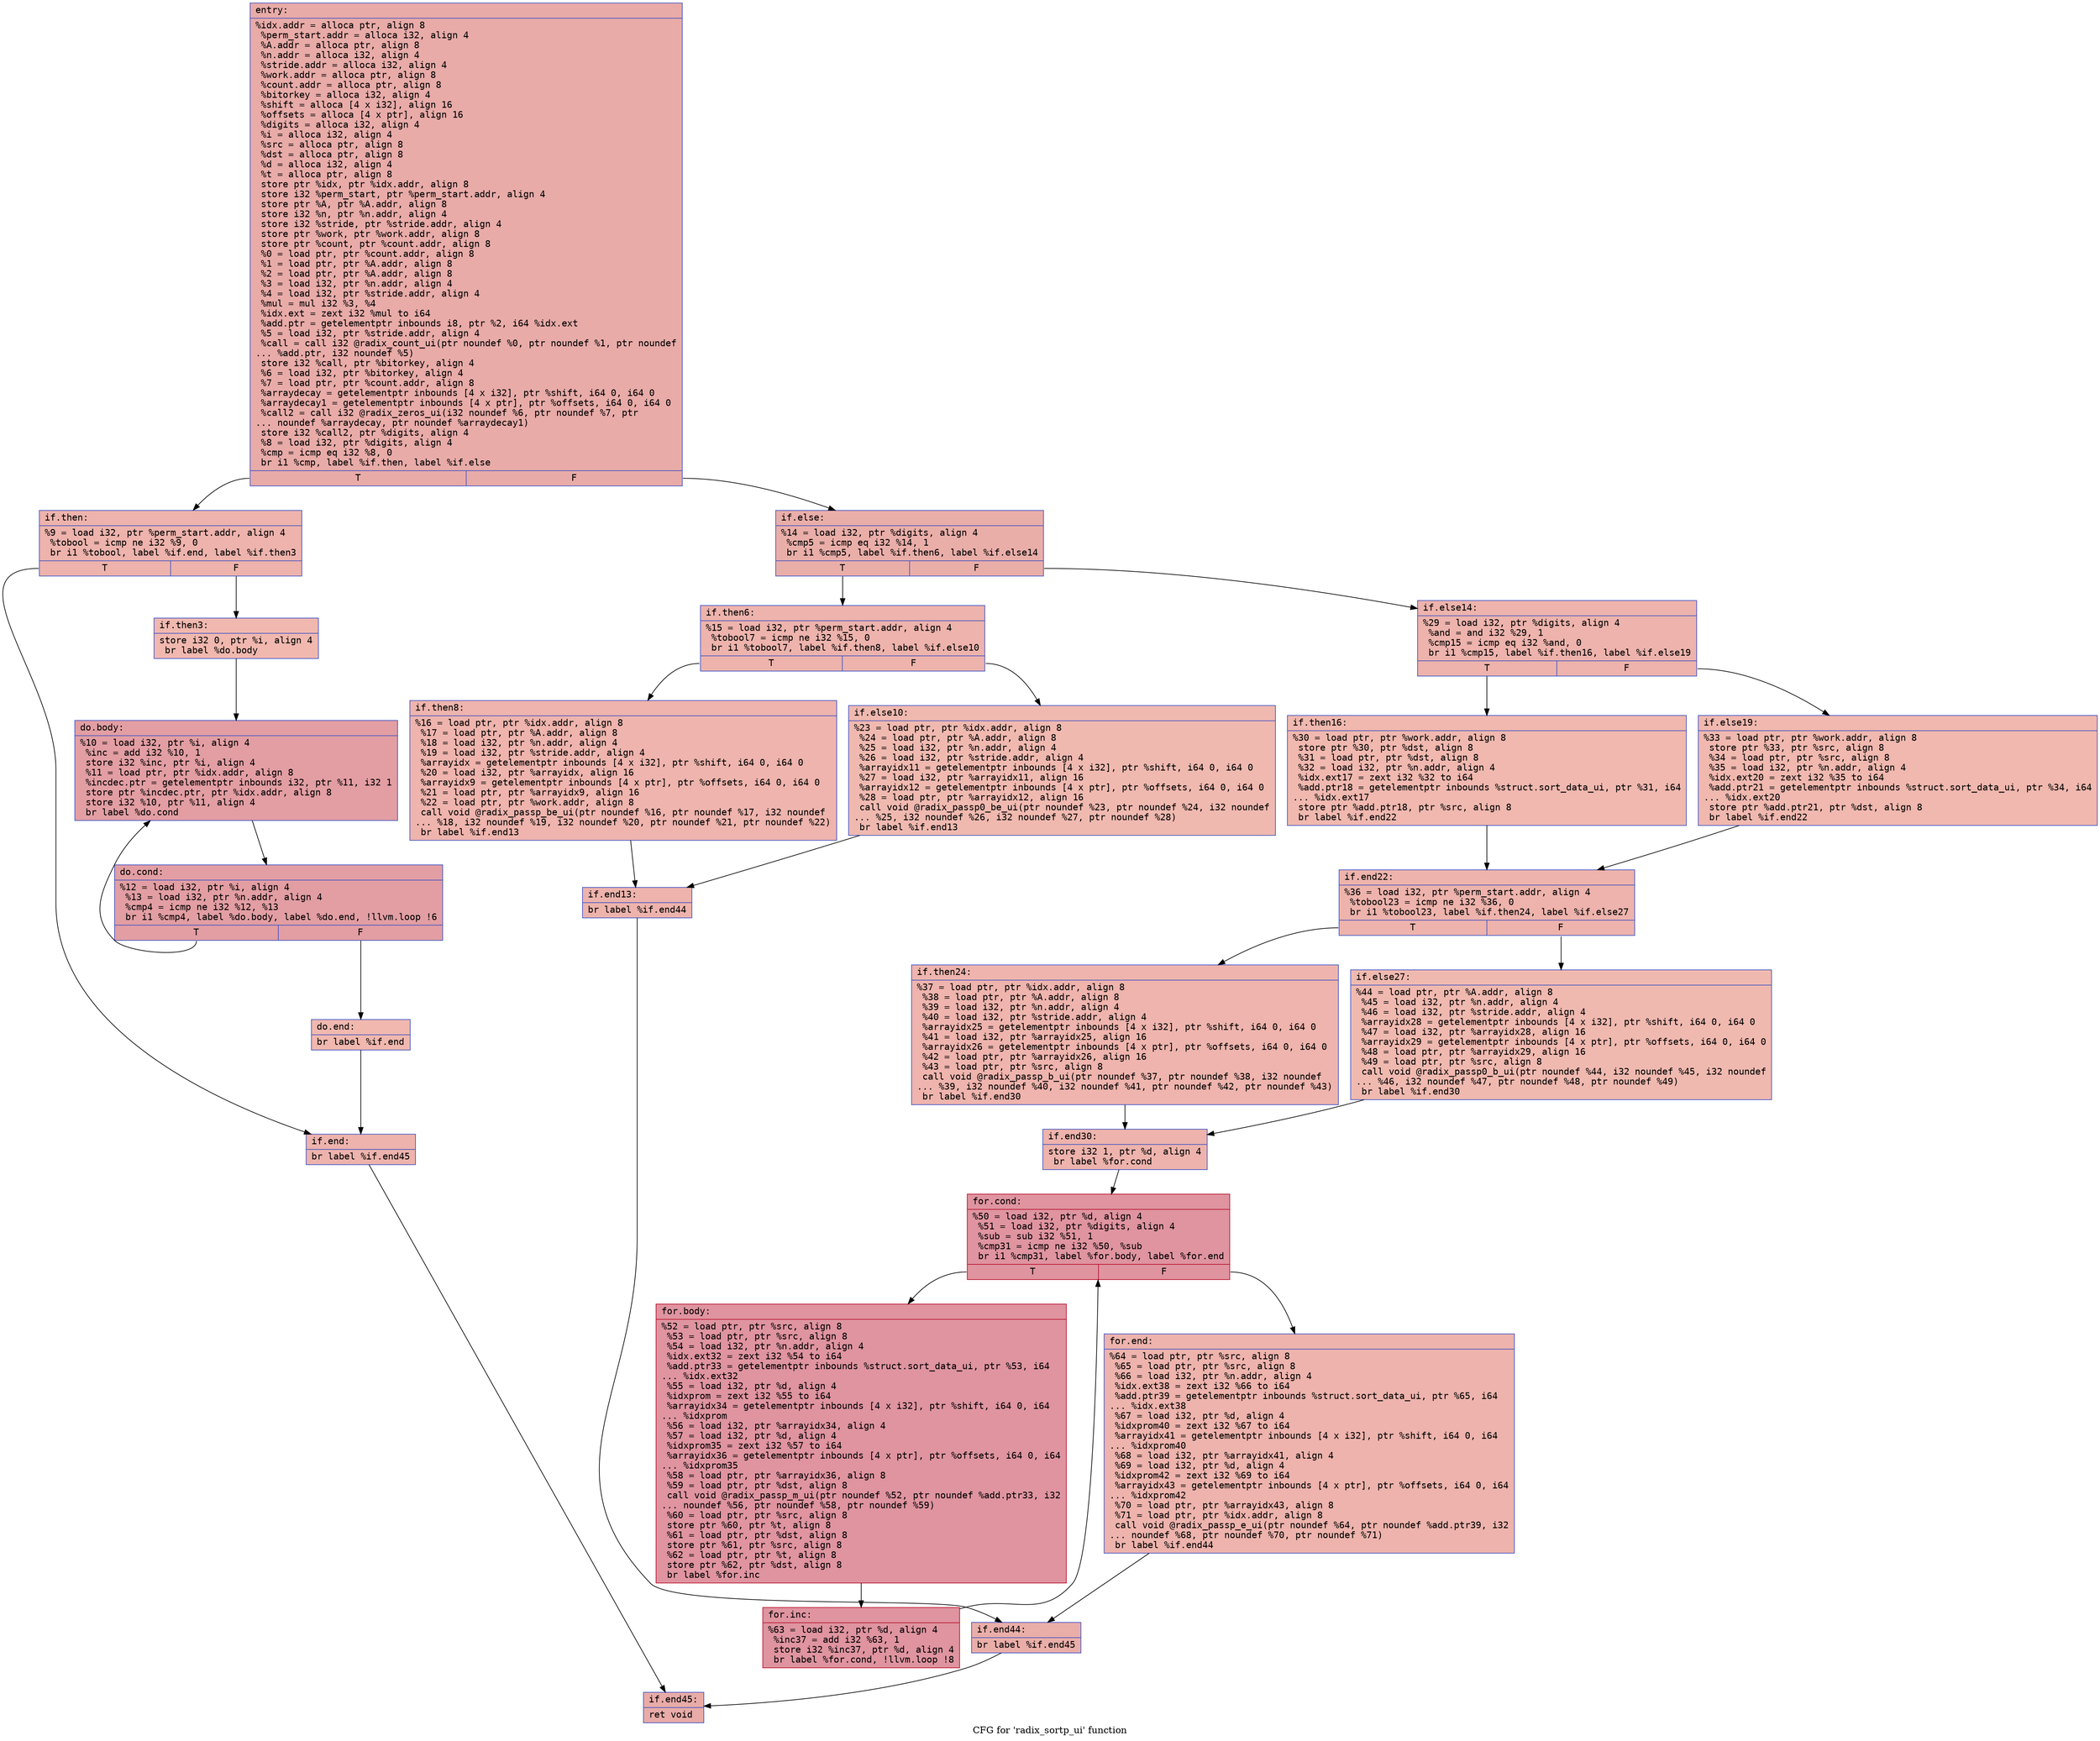 digraph "CFG for 'radix_sortp_ui' function" {
	label="CFG for 'radix_sortp_ui' function";

	Node0x5564aade8280 [shape=record,color="#3d50c3ff", style=filled, fillcolor="#cc403a70" fontname="Courier",label="{entry:\l|  %idx.addr = alloca ptr, align 8\l  %perm_start.addr = alloca i32, align 4\l  %A.addr = alloca ptr, align 8\l  %n.addr = alloca i32, align 4\l  %stride.addr = alloca i32, align 4\l  %work.addr = alloca ptr, align 8\l  %count.addr = alloca ptr, align 8\l  %bitorkey = alloca i32, align 4\l  %shift = alloca [4 x i32], align 16\l  %offsets = alloca [4 x ptr], align 16\l  %digits = alloca i32, align 4\l  %i = alloca i32, align 4\l  %src = alloca ptr, align 8\l  %dst = alloca ptr, align 8\l  %d = alloca i32, align 4\l  %t = alloca ptr, align 8\l  store ptr %idx, ptr %idx.addr, align 8\l  store i32 %perm_start, ptr %perm_start.addr, align 4\l  store ptr %A, ptr %A.addr, align 8\l  store i32 %n, ptr %n.addr, align 4\l  store i32 %stride, ptr %stride.addr, align 4\l  store ptr %work, ptr %work.addr, align 8\l  store ptr %count, ptr %count.addr, align 8\l  %0 = load ptr, ptr %count.addr, align 8\l  %1 = load ptr, ptr %A.addr, align 8\l  %2 = load ptr, ptr %A.addr, align 8\l  %3 = load i32, ptr %n.addr, align 4\l  %4 = load i32, ptr %stride.addr, align 4\l  %mul = mul i32 %3, %4\l  %idx.ext = zext i32 %mul to i64\l  %add.ptr = getelementptr inbounds i8, ptr %2, i64 %idx.ext\l  %5 = load i32, ptr %stride.addr, align 4\l  %call = call i32 @radix_count_ui(ptr noundef %0, ptr noundef %1, ptr noundef\l... %add.ptr, i32 noundef %5)\l  store i32 %call, ptr %bitorkey, align 4\l  %6 = load i32, ptr %bitorkey, align 4\l  %7 = load ptr, ptr %count.addr, align 8\l  %arraydecay = getelementptr inbounds [4 x i32], ptr %shift, i64 0, i64 0\l  %arraydecay1 = getelementptr inbounds [4 x ptr], ptr %offsets, i64 0, i64 0\l  %call2 = call i32 @radix_zeros_ui(i32 noundef %6, ptr noundef %7, ptr\l... noundef %arraydecay, ptr noundef %arraydecay1)\l  store i32 %call2, ptr %digits, align 4\l  %8 = load i32, ptr %digits, align 4\l  %cmp = icmp eq i32 %8, 0\l  br i1 %cmp, label %if.then, label %if.else\l|{<s0>T|<s1>F}}"];
	Node0x5564aade8280:s0 -> Node0x5564aaded9f0[tooltip="entry -> if.then\nProbability 37.50%" ];
	Node0x5564aade8280:s1 -> Node0x5564aadeda60[tooltip="entry -> if.else\nProbability 62.50%" ];
	Node0x5564aaded9f0 [shape=record,color="#3d50c3ff", style=filled, fillcolor="#d6524470" fontname="Courier",label="{if.then:\l|  %9 = load i32, ptr %perm_start.addr, align 4\l  %tobool = icmp ne i32 %9, 0\l  br i1 %tobool, label %if.end, label %if.then3\l|{<s0>T|<s1>F}}"];
	Node0x5564aaded9f0:s0 -> Node0x5564aadedcb0[tooltip="if.then -> if.end\nProbability 62.50%" ];
	Node0x5564aaded9f0:s1 -> Node0x5564aadedd20[tooltip="if.then -> if.then3\nProbability 37.50%" ];
	Node0x5564aadedd20 [shape=record,color="#3d50c3ff", style=filled, fillcolor="#dc5d4a70" fontname="Courier",label="{if.then3:\l|  store i32 0, ptr %i, align 4\l  br label %do.body\l}"];
	Node0x5564aadedd20 -> Node0x5564aadedec0[tooltip="if.then3 -> do.body\nProbability 100.00%" ];
	Node0x5564aadedec0 [shape=record,color="#3d50c3ff", style=filled, fillcolor="#be242e70" fontname="Courier",label="{do.body:\l|  %10 = load i32, ptr %i, align 4\l  %inc = add i32 %10, 1\l  store i32 %inc, ptr %i, align 4\l  %11 = load ptr, ptr %idx.addr, align 8\l  %incdec.ptr = getelementptr inbounds i32, ptr %11, i32 1\l  store ptr %incdec.ptr, ptr %idx.addr, align 8\l  store i32 %10, ptr %11, align 4\l  br label %do.cond\l}"];
	Node0x5564aadedec0 -> Node0x5564aadee400[tooltip="do.body -> do.cond\nProbability 100.00%" ];
	Node0x5564aadee400 [shape=record,color="#3d50c3ff", style=filled, fillcolor="#be242e70" fontname="Courier",label="{do.cond:\l|  %12 = load i32, ptr %i, align 4\l  %13 = load i32, ptr %n.addr, align 4\l  %cmp4 = icmp ne i32 %12, %13\l  br i1 %cmp4, label %do.body, label %do.end, !llvm.loop !6\l|{<s0>T|<s1>F}}"];
	Node0x5564aadee400:s0 -> Node0x5564aadedec0[tooltip="do.cond -> do.body\nProbability 96.88%" ];
	Node0x5564aadee400:s1 -> Node0x5564aadee690[tooltip="do.cond -> do.end\nProbability 3.12%" ];
	Node0x5564aadee690 [shape=record,color="#3d50c3ff", style=filled, fillcolor="#dc5d4a70" fontname="Courier",label="{do.end:\l|  br label %if.end\l}"];
	Node0x5564aadee690 -> Node0x5564aadedcb0[tooltip="do.end -> if.end\nProbability 100.00%" ];
	Node0x5564aadedcb0 [shape=record,color="#3d50c3ff", style=filled, fillcolor="#d6524470" fontname="Courier",label="{if.end:\l|  br label %if.end45\l}"];
	Node0x5564aadedcb0 -> Node0x5564aadee970[tooltip="if.end -> if.end45\nProbability 100.00%" ];
	Node0x5564aadeda60 [shape=record,color="#3d50c3ff", style=filled, fillcolor="#d0473d70" fontname="Courier",label="{if.else:\l|  %14 = load i32, ptr %digits, align 4\l  %cmp5 = icmp eq i32 %14, 1\l  br i1 %cmp5, label %if.then6, label %if.else14\l|{<s0>T|<s1>F}}"];
	Node0x5564aadeda60:s0 -> Node0x5564aadeeb90[tooltip="if.else -> if.then6\nProbability 50.00%" ];
	Node0x5564aadeda60:s1 -> Node0x5564aadeec10[tooltip="if.else -> if.else14\nProbability 50.00%" ];
	Node0x5564aadeeb90 [shape=record,color="#3d50c3ff", style=filled, fillcolor="#d6524470" fontname="Courier",label="{if.then6:\l|  %15 = load i32, ptr %perm_start.addr, align 4\l  %tobool7 = icmp ne i32 %15, 0\l  br i1 %tobool7, label %if.then8, label %if.else10\l|{<s0>T|<s1>F}}"];
	Node0x5564aadeeb90:s0 -> Node0x5564aadeeea0[tooltip="if.then6 -> if.then8\nProbability 62.50%" ];
	Node0x5564aadeeb90:s1 -> Node0x5564aadb3de0[tooltip="if.then6 -> if.else10\nProbability 37.50%" ];
	Node0x5564aadeeea0 [shape=record,color="#3d50c3ff", style=filled, fillcolor="#d8564670" fontname="Courier",label="{if.then8:\l|  %16 = load ptr, ptr %idx.addr, align 8\l  %17 = load ptr, ptr %A.addr, align 8\l  %18 = load i32, ptr %n.addr, align 4\l  %19 = load i32, ptr %stride.addr, align 4\l  %arrayidx = getelementptr inbounds [4 x i32], ptr %shift, i64 0, i64 0\l  %20 = load i32, ptr %arrayidx, align 16\l  %arrayidx9 = getelementptr inbounds [4 x ptr], ptr %offsets, i64 0, i64 0\l  %21 = load ptr, ptr %arrayidx9, align 16\l  %22 = load ptr, ptr %work.addr, align 8\l  call void @radix_passp_be_ui(ptr noundef %16, ptr noundef %17, i32 noundef\l... %18, i32 noundef %19, i32 noundef %20, ptr noundef %21, ptr noundef %22)\l  br label %if.end13\l}"];
	Node0x5564aadeeea0 -> Node0x5564aadefba0[tooltip="if.then8 -> if.end13\nProbability 100.00%" ];
	Node0x5564aadb3de0 [shape=record,color="#3d50c3ff", style=filled, fillcolor="#de614d70" fontname="Courier",label="{if.else10:\l|  %23 = load ptr, ptr %idx.addr, align 8\l  %24 = load ptr, ptr %A.addr, align 8\l  %25 = load i32, ptr %n.addr, align 4\l  %26 = load i32, ptr %stride.addr, align 4\l  %arrayidx11 = getelementptr inbounds [4 x i32], ptr %shift, i64 0, i64 0\l  %27 = load i32, ptr %arrayidx11, align 16\l  %arrayidx12 = getelementptr inbounds [4 x ptr], ptr %offsets, i64 0, i64 0\l  %28 = load ptr, ptr %arrayidx12, align 16\l  call void @radix_passp0_be_ui(ptr noundef %23, ptr noundef %24, i32 noundef\l... %25, i32 noundef %26, i32 noundef %27, ptr noundef %28)\l  br label %if.end13\l}"];
	Node0x5564aadb3de0 -> Node0x5564aadefba0[tooltip="if.else10 -> if.end13\nProbability 100.00%" ];
	Node0x5564aadefba0 [shape=record,color="#3d50c3ff", style=filled, fillcolor="#d6524470" fontname="Courier",label="{if.end13:\l|  br label %if.end44\l}"];
	Node0x5564aadefba0 -> Node0x5564aadf0410[tooltip="if.end13 -> if.end44\nProbability 100.00%" ];
	Node0x5564aadeec10 [shape=record,color="#3d50c3ff", style=filled, fillcolor="#d6524470" fontname="Courier",label="{if.else14:\l|  %29 = load i32, ptr %digits, align 4\l  %and = and i32 %29, 1\l  %cmp15 = icmp eq i32 %and, 0\l  br i1 %cmp15, label %if.then16, label %if.else19\l|{<s0>T|<s1>F}}"];
	Node0x5564aadeec10:s0 -> Node0x5564aadf0600[tooltip="if.else14 -> if.then16\nProbability 50.00%" ];
	Node0x5564aadeec10:s1 -> Node0x5564aadf0650[tooltip="if.else14 -> if.else19\nProbability 50.00%" ];
	Node0x5564aadf0600 [shape=record,color="#3d50c3ff", style=filled, fillcolor="#dc5d4a70" fontname="Courier",label="{if.then16:\l|  %30 = load ptr, ptr %work.addr, align 8\l  store ptr %30, ptr %dst, align 8\l  %31 = load ptr, ptr %dst, align 8\l  %32 = load i32, ptr %n.addr, align 4\l  %idx.ext17 = zext i32 %32 to i64\l  %add.ptr18 = getelementptr inbounds %struct.sort_data_ui, ptr %31, i64\l... %idx.ext17\l  store ptr %add.ptr18, ptr %src, align 8\l  br label %if.end22\l}"];
	Node0x5564aadf0600 -> Node0x5564aadf0bb0[tooltip="if.then16 -> if.end22\nProbability 100.00%" ];
	Node0x5564aadf0650 [shape=record,color="#3d50c3ff", style=filled, fillcolor="#dc5d4a70" fontname="Courier",label="{if.else19:\l|  %33 = load ptr, ptr %work.addr, align 8\l  store ptr %33, ptr %src, align 8\l  %34 = load ptr, ptr %src, align 8\l  %35 = load i32, ptr %n.addr, align 4\l  %idx.ext20 = zext i32 %35 to i64\l  %add.ptr21 = getelementptr inbounds %struct.sort_data_ui, ptr %34, i64\l... %idx.ext20\l  store ptr %add.ptr21, ptr %dst, align 8\l  br label %if.end22\l}"];
	Node0x5564aadf0650 -> Node0x5564aadf0bb0[tooltip="if.else19 -> if.end22\nProbability 100.00%" ];
	Node0x5564aadf0bb0 [shape=record,color="#3d50c3ff", style=filled, fillcolor="#d6524470" fontname="Courier",label="{if.end22:\l|  %36 = load i32, ptr %perm_start.addr, align 4\l  %tobool23 = icmp ne i32 %36, 0\l  br i1 %tobool23, label %if.then24, label %if.else27\l|{<s0>T|<s1>F}}"];
	Node0x5564aadf0bb0:s0 -> Node0x5564aadf1280[tooltip="if.end22 -> if.then24\nProbability 62.50%" ];
	Node0x5564aadf0bb0:s1 -> Node0x5564aadf1300[tooltip="if.end22 -> if.else27\nProbability 37.50%" ];
	Node0x5564aadf1280 [shape=record,color="#3d50c3ff", style=filled, fillcolor="#d8564670" fontname="Courier",label="{if.then24:\l|  %37 = load ptr, ptr %idx.addr, align 8\l  %38 = load ptr, ptr %A.addr, align 8\l  %39 = load i32, ptr %n.addr, align 4\l  %40 = load i32, ptr %stride.addr, align 4\l  %arrayidx25 = getelementptr inbounds [4 x i32], ptr %shift, i64 0, i64 0\l  %41 = load i32, ptr %arrayidx25, align 16\l  %arrayidx26 = getelementptr inbounds [4 x ptr], ptr %offsets, i64 0, i64 0\l  %42 = load ptr, ptr %arrayidx26, align 16\l  %43 = load ptr, ptr %src, align 8\l  call void @radix_passp_b_ui(ptr noundef %37, ptr noundef %38, i32 noundef\l... %39, i32 noundef %40, i32 noundef %41, ptr noundef %42, ptr noundef %43)\l  br label %if.end30\l}"];
	Node0x5564aadf1280 -> Node0x5564aadf1cf0[tooltip="if.then24 -> if.end30\nProbability 100.00%" ];
	Node0x5564aadf1300 [shape=record,color="#3d50c3ff", style=filled, fillcolor="#de614d70" fontname="Courier",label="{if.else27:\l|  %44 = load ptr, ptr %A.addr, align 8\l  %45 = load i32, ptr %n.addr, align 4\l  %46 = load i32, ptr %stride.addr, align 4\l  %arrayidx28 = getelementptr inbounds [4 x i32], ptr %shift, i64 0, i64 0\l  %47 = load i32, ptr %arrayidx28, align 16\l  %arrayidx29 = getelementptr inbounds [4 x ptr], ptr %offsets, i64 0, i64 0\l  %48 = load ptr, ptr %arrayidx29, align 16\l  %49 = load ptr, ptr %src, align 8\l  call void @radix_passp0_b_ui(ptr noundef %44, i32 noundef %45, i32 noundef\l... %46, i32 noundef %47, ptr noundef %48, ptr noundef %49)\l  br label %if.end30\l}"];
	Node0x5564aadf1300 -> Node0x5564aadf1cf0[tooltip="if.else27 -> if.end30\nProbability 100.00%" ];
	Node0x5564aadf1cf0 [shape=record,color="#3d50c3ff", style=filled, fillcolor="#d6524470" fontname="Courier",label="{if.end30:\l|  store i32 1, ptr %d, align 4\l  br label %for.cond\l}"];
	Node0x5564aadf1cf0 -> Node0x5564aadf2e10[tooltip="if.end30 -> for.cond\nProbability 100.00%" ];
	Node0x5564aadf2e10 [shape=record,color="#b70d28ff", style=filled, fillcolor="#b70d2870" fontname="Courier",label="{for.cond:\l|  %50 = load i32, ptr %d, align 4\l  %51 = load i32, ptr %digits, align 4\l  %sub = sub i32 %51, 1\l  %cmp31 = icmp ne i32 %50, %sub\l  br i1 %cmp31, label %for.body, label %for.end\l|{<s0>T|<s1>F}}"];
	Node0x5564aadf2e10:s0 -> Node0x5564aadf3080[tooltip="for.cond -> for.body\nProbability 96.88%" ];
	Node0x5564aadf2e10:s1 -> Node0x5564aadf30d0[tooltip="for.cond -> for.end\nProbability 3.12%" ];
	Node0x5564aadf3080 [shape=record,color="#b70d28ff", style=filled, fillcolor="#b70d2870" fontname="Courier",label="{for.body:\l|  %52 = load ptr, ptr %src, align 8\l  %53 = load ptr, ptr %src, align 8\l  %54 = load i32, ptr %n.addr, align 4\l  %idx.ext32 = zext i32 %54 to i64\l  %add.ptr33 = getelementptr inbounds %struct.sort_data_ui, ptr %53, i64\l... %idx.ext32\l  %55 = load i32, ptr %d, align 4\l  %idxprom = zext i32 %55 to i64\l  %arrayidx34 = getelementptr inbounds [4 x i32], ptr %shift, i64 0, i64\l... %idxprom\l  %56 = load i32, ptr %arrayidx34, align 4\l  %57 = load i32, ptr %d, align 4\l  %idxprom35 = zext i32 %57 to i64\l  %arrayidx36 = getelementptr inbounds [4 x ptr], ptr %offsets, i64 0, i64\l... %idxprom35\l  %58 = load ptr, ptr %arrayidx36, align 8\l  %59 = load ptr, ptr %dst, align 8\l  call void @radix_passp_m_ui(ptr noundef %52, ptr noundef %add.ptr33, i32\l... noundef %56, ptr noundef %58, ptr noundef %59)\l  %60 = load ptr, ptr %src, align 8\l  store ptr %60, ptr %t, align 8\l  %61 = load ptr, ptr %dst, align 8\l  store ptr %61, ptr %src, align 8\l  %62 = load ptr, ptr %t, align 8\l  store ptr %62, ptr %dst, align 8\l  br label %for.inc\l}"];
	Node0x5564aadf3080 -> Node0x5564aadf40c0[tooltip="for.body -> for.inc\nProbability 100.00%" ];
	Node0x5564aadf40c0 [shape=record,color="#b70d28ff", style=filled, fillcolor="#b70d2870" fontname="Courier",label="{for.inc:\l|  %63 = load i32, ptr %d, align 4\l  %inc37 = add i32 %63, 1\l  store i32 %inc37, ptr %d, align 4\l  br label %for.cond, !llvm.loop !8\l}"];
	Node0x5564aadf40c0 -> Node0x5564aadf2e10[tooltip="for.inc -> for.cond\nProbability 100.00%" ];
	Node0x5564aadf30d0 [shape=record,color="#3d50c3ff", style=filled, fillcolor="#d6524470" fontname="Courier",label="{for.end:\l|  %64 = load ptr, ptr %src, align 8\l  %65 = load ptr, ptr %src, align 8\l  %66 = load i32, ptr %n.addr, align 4\l  %idx.ext38 = zext i32 %66 to i64\l  %add.ptr39 = getelementptr inbounds %struct.sort_data_ui, ptr %65, i64\l... %idx.ext38\l  %67 = load i32, ptr %d, align 4\l  %idxprom40 = zext i32 %67 to i64\l  %arrayidx41 = getelementptr inbounds [4 x i32], ptr %shift, i64 0, i64\l... %idxprom40\l  %68 = load i32, ptr %arrayidx41, align 4\l  %69 = load i32, ptr %d, align 4\l  %idxprom42 = zext i32 %69 to i64\l  %arrayidx43 = getelementptr inbounds [4 x ptr], ptr %offsets, i64 0, i64\l... %idxprom42\l  %70 = load ptr, ptr %arrayidx43, align 8\l  %71 = load ptr, ptr %idx.addr, align 8\l  call void @radix_passp_e_ui(ptr noundef %64, ptr noundef %add.ptr39, i32\l... noundef %68, ptr noundef %70, ptr noundef %71)\l  br label %if.end44\l}"];
	Node0x5564aadf30d0 -> Node0x5564aadf0410[tooltip="for.end -> if.end44\nProbability 100.00%" ];
	Node0x5564aadf0410 [shape=record,color="#3d50c3ff", style=filled, fillcolor="#d0473d70" fontname="Courier",label="{if.end44:\l|  br label %if.end45\l}"];
	Node0x5564aadf0410 -> Node0x5564aadee970[tooltip="if.end44 -> if.end45\nProbability 100.00%" ];
	Node0x5564aadee970 [shape=record,color="#3d50c3ff", style=filled, fillcolor="#cc403a70" fontname="Courier",label="{if.end45:\l|  ret void\l}"];
}
